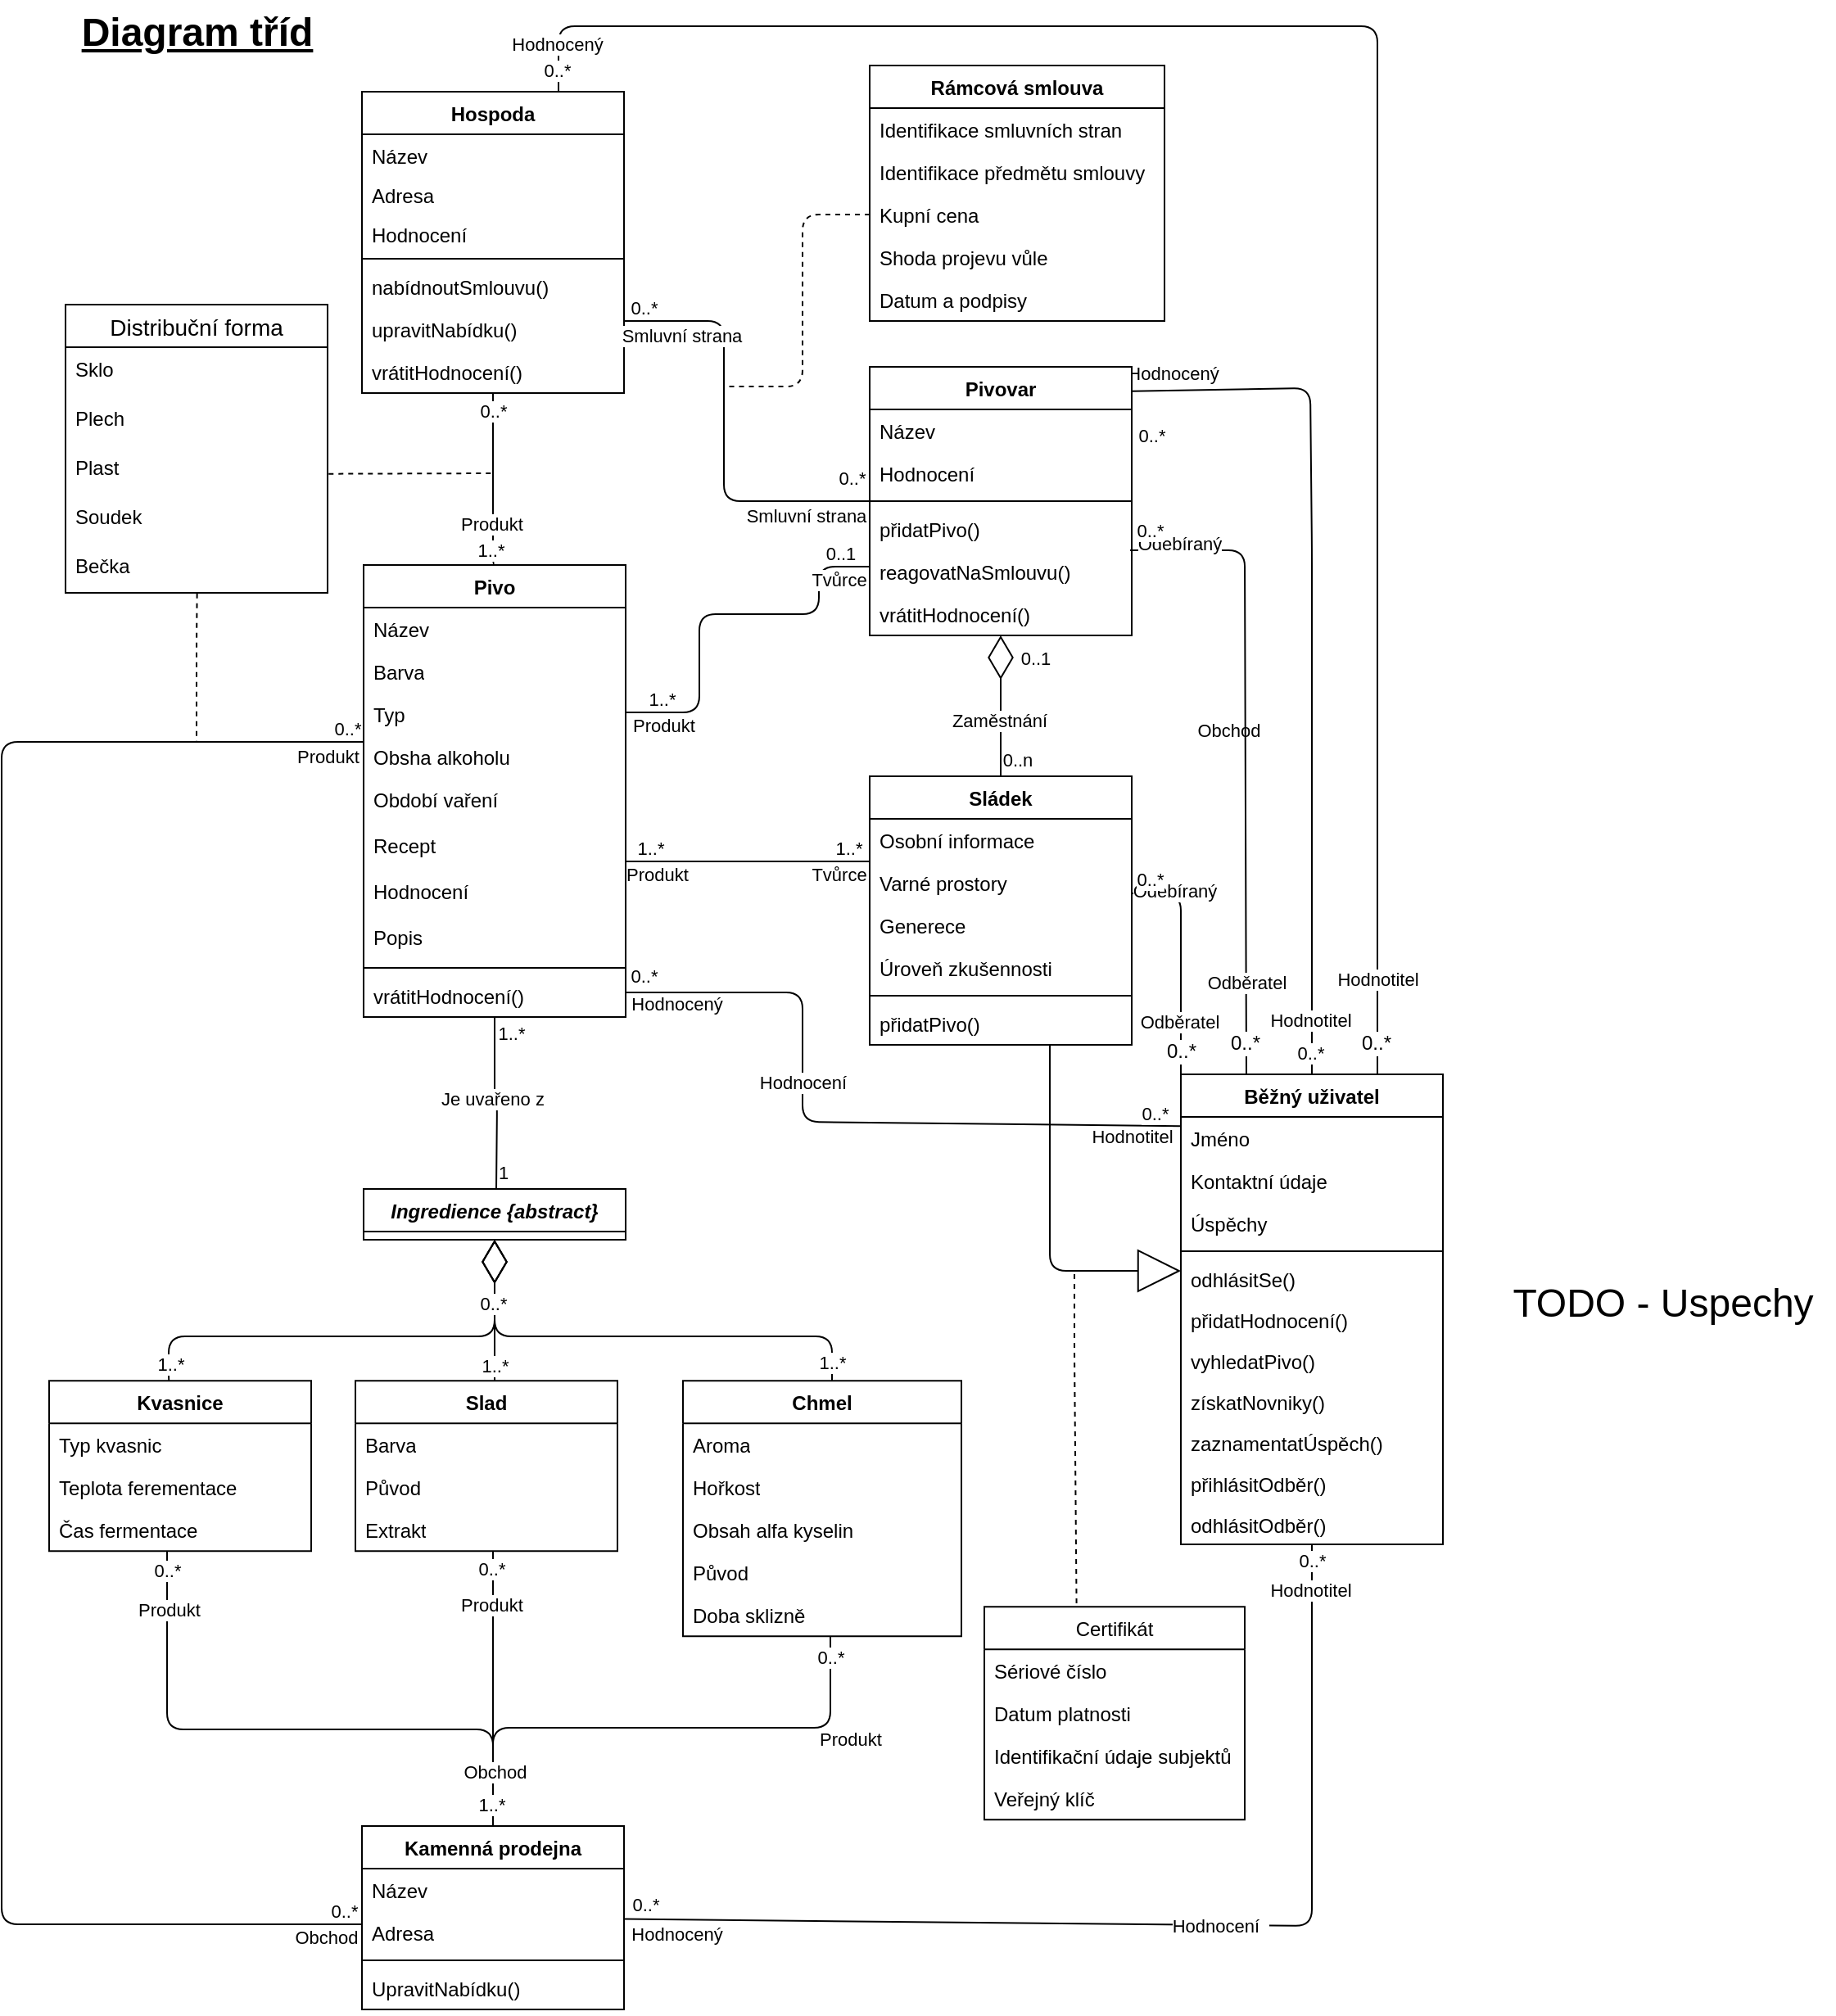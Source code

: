 <mxfile>
    <diagram id="C5RBs43oDa-KdzZeNtuy" name="Page-1">
        <mxGraphModel dx="2218" dy="2085" grid="1" gridSize="10" guides="1" tooltips="1" connect="1" arrows="1" fold="1" page="1" pageScale="1" pageWidth="827" pageHeight="1169" math="0" shadow="0">
            <root>
                <mxCell id="WIyWlLk6GJQsqaUBKTNV-0"/>
                <mxCell id="WIyWlLk6GJQsqaUBKTNV-1" parent="WIyWlLk6GJQsqaUBKTNV-0"/>
                <mxCell id="sR6NPdm-bq62-Y4CgQ1I-216" style="edgeStyle=orthogonalEdgeStyle;rounded=1;orthogonalLoop=1;jettySize=auto;html=1;endArrow=none;endFill=0;" parent="WIyWlLk6GJQsqaUBKTNV-1" source="sR6NPdm-bq62-Y4CgQ1I-8" edge="1">
                    <mxGeometry relative="1" as="geometry">
                        <Array as="points"/>
                        <mxPoint x="262.8" y="551.234" as="sourcePoint"/>
                        <mxPoint x="263" y="630" as="targetPoint"/>
                    </mxGeometry>
                </mxCell>
                <mxCell id="sR6NPdm-bq62-Y4CgQ1I-217" value="Je uvařeno z&amp;nbsp;" style="edgeLabel;html=1;align=center;verticalAlign=middle;resizable=0;points=[];" parent="sR6NPdm-bq62-Y4CgQ1I-216" vertex="1" connectable="0">
                    <mxGeometry x="-0.118" relative="1" as="geometry">
                        <mxPoint y="3" as="offset"/>
                    </mxGeometry>
                </mxCell>
                <mxCell id="sR6NPdm-bq62-Y4CgQ1I-294" value="1..*" style="edgeLabel;html=1;align=center;verticalAlign=middle;resizable=0;points=[];" parent="sR6NPdm-bq62-Y4CgQ1I-216" vertex="1" connectable="0">
                    <mxGeometry x="-0.876" y="1" relative="1" as="geometry">
                        <mxPoint x="9" y="3" as="offset"/>
                    </mxGeometry>
                </mxCell>
                <mxCell id="sR6NPdm-bq62-Y4CgQ1I-295" value="1" style="edgeLabel;html=1;align=center;verticalAlign=middle;resizable=0;points=[];" parent="sR6NPdm-bq62-Y4CgQ1I-216" vertex="1" connectable="0">
                    <mxGeometry x="0.786" relative="1" as="geometry">
                        <mxPoint x="4" y="1" as="offset"/>
                    </mxGeometry>
                </mxCell>
                <mxCell id="sR6NPdm-bq62-Y4CgQ1I-234" style="edgeStyle=orthogonalEdgeStyle;rounded=1;orthogonalLoop=1;jettySize=auto;html=1;endArrow=none;endFill=0;" parent="WIyWlLk6GJQsqaUBKTNV-1" source="sR6NPdm-bq62-Y4CgQ1I-8" target="sR6NPdm-bq62-Y4CgQ1I-149" edge="1">
                    <mxGeometry relative="1" as="geometry">
                        <Array as="points">
                            <mxPoint x="-39" y="357"/>
                            <mxPoint x="-39" y="1079"/>
                        </Array>
                    </mxGeometry>
                </mxCell>
                <mxCell id="sR6NPdm-bq62-Y4CgQ1I-240" value="0..*" style="edgeLabel;html=1;align=center;verticalAlign=middle;resizable=0;points=[];" parent="sR6NPdm-bq62-Y4CgQ1I-234" vertex="1" connectable="0">
                    <mxGeometry x="-0.979" y="1" relative="1" as="geometry">
                        <mxPoint x="2" y="-9" as="offset"/>
                    </mxGeometry>
                </mxCell>
                <mxCell id="sR6NPdm-bq62-Y4CgQ1I-241" value="0..*" style="edgeLabel;html=1;align=center;verticalAlign=middle;resizable=0;points=[];" parent="sR6NPdm-bq62-Y4CgQ1I-234" vertex="1" connectable="0">
                    <mxGeometry x="0.986" y="-3" relative="1" as="geometry">
                        <mxPoint x="-3" y="-11" as="offset"/>
                    </mxGeometry>
                </mxCell>
                <mxCell id="199" value="Produkt" style="edgeLabel;html=1;align=center;verticalAlign=middle;resizable=0;points=[];" parent="sR6NPdm-bq62-Y4CgQ1I-234" vertex="1" connectable="0">
                    <mxGeometry x="-0.945" relative="1" as="geometry">
                        <mxPoint x="10" y="9" as="offset"/>
                    </mxGeometry>
                </mxCell>
                <mxCell id="200" value="Obchod" style="edgeLabel;html=1;align=center;verticalAlign=middle;resizable=0;points=[];" parent="sR6NPdm-bq62-Y4CgQ1I-234" vertex="1" connectable="0">
                    <mxGeometry x="0.95" relative="1" as="geometry">
                        <mxPoint x="7" y="8" as="offset"/>
                    </mxGeometry>
                </mxCell>
                <mxCell id="sR6NPdm-bq62-Y4CgQ1I-301" style="edgeStyle=orthogonalEdgeStyle;rounded=1;orthogonalLoop=1;jettySize=auto;html=1;endArrow=none;endFill=0;" parent="WIyWlLk6GJQsqaUBKTNV-1" source="sR6NPdm-bq62-Y4CgQ1I-8" target="sR6NPdm-bq62-Y4CgQ1I-247" edge="1">
                    <mxGeometry relative="1" as="geometry">
                        <Array as="points">
                            <mxPoint x="370" y="430"/>
                            <mxPoint x="370" y="430"/>
                        </Array>
                    </mxGeometry>
                </mxCell>
                <mxCell id="sR6NPdm-bq62-Y4CgQ1I-303" value="1..*" style="edgeLabel;html=1;align=center;verticalAlign=middle;resizable=0;points=[];" parent="sR6NPdm-bq62-Y4CgQ1I-301" vertex="1" connectable="0">
                    <mxGeometry x="-0.908" y="2" relative="1" as="geometry">
                        <mxPoint x="8" y="-6" as="offset"/>
                    </mxGeometry>
                </mxCell>
                <mxCell id="sR6NPdm-bq62-Y4CgQ1I-304" value="1..*" style="edgeLabel;html=1;align=center;verticalAlign=middle;resizable=0;points=[];" parent="sR6NPdm-bq62-Y4CgQ1I-301" vertex="1" connectable="0">
                    <mxGeometry x="0.854" y="2" relative="1" as="geometry">
                        <mxPoint x="-2" y="-6" as="offset"/>
                    </mxGeometry>
                </mxCell>
                <mxCell id="180" value="Produkt" style="edgeLabel;html=1;align=center;verticalAlign=middle;resizable=0;points=[];" parent="sR6NPdm-bq62-Y4CgQ1I-301" vertex="1" connectable="0">
                    <mxGeometry x="-0.799" y="-2" relative="1" as="geometry">
                        <mxPoint x="4" y="6" as="offset"/>
                    </mxGeometry>
                </mxCell>
                <mxCell id="191" value="Tvůrce" style="edgeLabel;html=1;align=center;verticalAlign=middle;resizable=0;points=[];" parent="sR6NPdm-bq62-Y4CgQ1I-301" vertex="1" connectable="0">
                    <mxGeometry x="0.771" y="-2" relative="1" as="geometry">
                        <mxPoint x="-2" y="6" as="offset"/>
                    </mxGeometry>
                </mxCell>
                <mxCell id="169" style="edgeStyle=none;rounded=1;html=1;endArrow=none;endFill=0;exitX=1;exitY=0.5;exitDx=0;exitDy=0;entryX=0;entryY=0.11;entryDx=0;entryDy=0;entryPerimeter=0;" parent="WIyWlLk6GJQsqaUBKTNV-1" target="sR6NPdm-bq62-Y4CgQ1I-223" edge="1">
                    <mxGeometry relative="1" as="geometry">
                        <Array as="points">
                            <mxPoint x="450" y="510"/>
                            <mxPoint x="450" y="589"/>
                        </Array>
                        <mxPoint x="342" y="510" as="sourcePoint"/>
                    </mxGeometry>
                </mxCell>
                <mxCell id="170" value="0..*" style="edgeLabel;html=1;align=center;verticalAlign=middle;resizable=0;points=[];" parent="169" vertex="1" connectable="0">
                    <mxGeometry x="-0.93" y="1" relative="1" as="geometry">
                        <mxPoint x="-4" y="-9" as="offset"/>
                    </mxGeometry>
                </mxCell>
                <mxCell id="171" value="Hodnocený" style="edgeLabel;html=1;align=center;verticalAlign=middle;resizable=0;points=[];" parent="169" vertex="1" connectable="0">
                    <mxGeometry x="-0.943" relative="1" as="geometry">
                        <mxPoint x="19" y="7" as="offset"/>
                    </mxGeometry>
                </mxCell>
                <mxCell id="172" value="Hodnocení" style="edgeLabel;html=1;align=center;verticalAlign=middle;resizable=0;points=[];" parent="169" vertex="1" connectable="0">
                    <mxGeometry x="-0.219" relative="1" as="geometry">
                        <mxPoint as="offset"/>
                    </mxGeometry>
                </mxCell>
                <mxCell id="173" value="0..*" style="edgeLabel;html=1;align=center;verticalAlign=middle;resizable=0;points=[];" parent="169" vertex="1" connectable="0">
                    <mxGeometry x="0.949" relative="1" as="geometry">
                        <mxPoint x="-6" y="-8" as="offset"/>
                    </mxGeometry>
                </mxCell>
                <mxCell id="174" value="Hodnotitel" style="edgeLabel;html=1;align=center;verticalAlign=middle;resizable=0;points=[];" parent="169" vertex="1" connectable="0">
                    <mxGeometry x="0.814" y="1" relative="1" as="geometry">
                        <mxPoint x="9" y="8" as="offset"/>
                    </mxGeometry>
                </mxCell>
                <mxCell id="sR6NPdm-bq62-Y4CgQ1I-8" value="Pivo" style="swimlane;fontStyle=1;align=center;verticalAlign=top;childLayout=stackLayout;horizontal=1;startSize=26;horizontalStack=0;resizeParent=1;resizeParentMax=0;resizeLast=0;collapsible=1;marginBottom=0;whiteSpace=wrap;html=1;" parent="WIyWlLk6GJQsqaUBKTNV-1" vertex="1">
                    <mxGeometry x="182" y="249" width="160" height="276" as="geometry"/>
                </mxCell>
                <mxCell id="sR6NPdm-bq62-Y4CgQ1I-9" value="Název" style="text;strokeColor=none;fillColor=none;align=left;verticalAlign=top;spacingLeft=4;spacingRight=4;overflow=hidden;rotatable=0;points=[[0,0.5],[1,0.5]];portConstraint=eastwest;whiteSpace=wrap;html=1;" parent="sR6NPdm-bq62-Y4CgQ1I-8" vertex="1">
                    <mxGeometry y="26" width="160" height="26" as="geometry"/>
                </mxCell>
                <mxCell id="sR6NPdm-bq62-Y4CgQ1I-12" value="Barva" style="text;strokeColor=none;fillColor=none;align=left;verticalAlign=top;spacingLeft=4;spacingRight=4;overflow=hidden;rotatable=0;points=[[0,0.5],[1,0.5]];portConstraint=eastwest;whiteSpace=wrap;html=1;" parent="sR6NPdm-bq62-Y4CgQ1I-8" vertex="1">
                    <mxGeometry y="52" width="160" height="26" as="geometry"/>
                </mxCell>
                <mxCell id="sR6NPdm-bq62-Y4CgQ1I-13" value="Typ" style="text;strokeColor=none;fillColor=none;align=left;verticalAlign=top;spacingLeft=4;spacingRight=4;overflow=hidden;rotatable=0;points=[[0,0.5],[1,0.5]];portConstraint=eastwest;whiteSpace=wrap;html=1;" parent="sR6NPdm-bq62-Y4CgQ1I-8" vertex="1">
                    <mxGeometry y="78" width="160" height="26" as="geometry"/>
                </mxCell>
                <mxCell id="sR6NPdm-bq62-Y4CgQ1I-14" value="Obsha alkoholu" style="text;strokeColor=none;fillColor=none;align=left;verticalAlign=top;spacingLeft=4;spacingRight=4;overflow=hidden;rotatable=0;points=[[0,0.5],[1,0.5]];portConstraint=eastwest;whiteSpace=wrap;html=1;" parent="sR6NPdm-bq62-Y4CgQ1I-8" vertex="1">
                    <mxGeometry y="104" width="160" height="26" as="geometry"/>
                </mxCell>
                <mxCell id="sR6NPdm-bq62-Y4CgQ1I-144" value="Období vaření" style="text;strokeColor=none;fillColor=none;align=left;verticalAlign=top;spacingLeft=4;spacingRight=4;overflow=hidden;rotatable=0;points=[[0,0.5],[1,0.5]];portConstraint=eastwest;whiteSpace=wrap;html=1;" parent="sR6NPdm-bq62-Y4CgQ1I-8" vertex="1">
                    <mxGeometry y="130" width="160" height="28" as="geometry"/>
                </mxCell>
                <mxCell id="sR6NPdm-bq62-Y4CgQ1I-325" value="Recept" style="text;strokeColor=none;fillColor=none;align=left;verticalAlign=top;spacingLeft=4;spacingRight=4;overflow=hidden;rotatable=0;points=[[0,0.5],[1,0.5]];portConstraint=eastwest;whiteSpace=wrap;html=1;" parent="sR6NPdm-bq62-Y4CgQ1I-8" vertex="1">
                    <mxGeometry y="158" width="160" height="28" as="geometry"/>
                </mxCell>
                <mxCell id="sR6NPdm-bq62-Y4CgQ1I-259" value="Hodnocení" style="text;strokeColor=none;fillColor=none;align=left;verticalAlign=top;spacingLeft=4;spacingRight=4;overflow=hidden;rotatable=0;points=[[0,0.5],[1,0.5]];portConstraint=eastwest;whiteSpace=wrap;html=1;" parent="sR6NPdm-bq62-Y4CgQ1I-8" vertex="1">
                    <mxGeometry y="186" width="160" height="28" as="geometry"/>
                </mxCell>
                <mxCell id="244" value="Popis" style="text;strokeColor=none;fillColor=none;align=left;verticalAlign=top;spacingLeft=4;spacingRight=4;overflow=hidden;rotatable=0;points=[[0,0.5],[1,0.5]];portConstraint=eastwest;whiteSpace=wrap;html=1;" vertex="1" parent="sR6NPdm-bq62-Y4CgQ1I-8">
                    <mxGeometry y="214" width="160" height="28" as="geometry"/>
                </mxCell>
                <mxCell id="sR6NPdm-bq62-Y4CgQ1I-10" value="" style="line;strokeWidth=1;fillColor=none;align=left;verticalAlign=middle;spacingTop=-1;spacingLeft=3;spacingRight=3;rotatable=0;labelPosition=right;points=[];portConstraint=eastwest;strokeColor=inherit;" parent="sR6NPdm-bq62-Y4CgQ1I-8" vertex="1">
                    <mxGeometry y="242" width="160" height="8" as="geometry"/>
                </mxCell>
                <mxCell id="sR6NPdm-bq62-Y4CgQ1I-11" value="vrátitHodnocení()" style="text;strokeColor=none;fillColor=none;align=left;verticalAlign=top;spacingLeft=4;spacingRight=4;overflow=hidden;rotatable=0;points=[[0,0.5],[1,0.5]];portConstraint=eastwest;whiteSpace=wrap;html=1;" parent="sR6NPdm-bq62-Y4CgQ1I-8" vertex="1">
                    <mxGeometry y="250" width="160" height="26" as="geometry"/>
                </mxCell>
                <mxCell id="sR6NPdm-bq62-Y4CgQ1I-149" value="Kamenná prodejna" style="swimlane;fontStyle=1;align=center;verticalAlign=top;childLayout=stackLayout;horizontal=1;startSize=26;horizontalStack=0;resizeParent=1;resizeParentMax=0;resizeLast=0;collapsible=1;marginBottom=0;whiteSpace=wrap;html=1;" parent="WIyWlLk6GJQsqaUBKTNV-1" vertex="1">
                    <mxGeometry x="181" y="1019" width="160" height="112" as="geometry"/>
                </mxCell>
                <mxCell id="sR6NPdm-bq62-Y4CgQ1I-150" value="Název" style="text;strokeColor=none;fillColor=none;align=left;verticalAlign=top;spacingLeft=4;spacingRight=4;overflow=hidden;rotatable=0;points=[[0,0.5],[1,0.5]];portConstraint=eastwest;whiteSpace=wrap;html=1;" parent="sR6NPdm-bq62-Y4CgQ1I-149" vertex="1">
                    <mxGeometry y="26" width="160" height="26" as="geometry"/>
                </mxCell>
                <mxCell id="sR6NPdm-bq62-Y4CgQ1I-242" value="Adresa" style="text;strokeColor=none;fillColor=none;align=left;verticalAlign=top;spacingLeft=4;spacingRight=4;overflow=hidden;rotatable=0;points=[[0,0.5],[1,0.5]];portConstraint=eastwest;whiteSpace=wrap;html=1;" parent="sR6NPdm-bq62-Y4CgQ1I-149" vertex="1">
                    <mxGeometry y="52" width="160" height="26" as="geometry"/>
                </mxCell>
                <mxCell id="sR6NPdm-bq62-Y4CgQ1I-151" value="" style="line;strokeWidth=1;fillColor=none;align=left;verticalAlign=middle;spacingTop=-1;spacingLeft=3;spacingRight=3;rotatable=0;labelPosition=right;points=[];portConstraint=eastwest;strokeColor=inherit;" parent="sR6NPdm-bq62-Y4CgQ1I-149" vertex="1">
                    <mxGeometry y="78" width="160" height="8" as="geometry"/>
                </mxCell>
                <mxCell id="258" value="UpravitNabídku()" style="text;strokeColor=none;fillColor=none;align=left;verticalAlign=top;spacingLeft=4;spacingRight=4;overflow=hidden;rotatable=0;points=[[0,0.5],[1,0.5]];portConstraint=eastwest;whiteSpace=wrap;html=1;" vertex="1" parent="sR6NPdm-bq62-Y4CgQ1I-149">
                    <mxGeometry y="86" width="160" height="26" as="geometry"/>
                </mxCell>
                <mxCell id="sR6NPdm-bq62-Y4CgQ1I-190" style="edgeStyle=orthogonalEdgeStyle;rounded=1;orthogonalLoop=1;jettySize=auto;html=1;endArrow=none;endFill=0;" parent="WIyWlLk6GJQsqaUBKTNV-1" source="sR6NPdm-bq62-Y4CgQ1I-153" target="sR6NPdm-bq62-Y4CgQ1I-149" edge="1">
                    <mxGeometry relative="1" as="geometry">
                        <Array as="points">
                            <mxPoint x="261" y="909"/>
                            <mxPoint x="261" y="909"/>
                        </Array>
                    </mxGeometry>
                </mxCell>
                <mxCell id="sR6NPdm-bq62-Y4CgQ1I-332" value="0..*" style="edgeLabel;html=1;align=center;verticalAlign=middle;resizable=0;points=[];" parent="sR6NPdm-bq62-Y4CgQ1I-190" vertex="1" connectable="0">
                    <mxGeometry x="-0.885" y="-1" relative="1" as="geometry">
                        <mxPoint y="1" as="offset"/>
                    </mxGeometry>
                </mxCell>
                <mxCell id="204" value="Produkt" style="edgeLabel;html=1;align=center;verticalAlign=middle;resizable=0;points=[];" parent="sR6NPdm-bq62-Y4CgQ1I-190" vertex="1" connectable="0">
                    <mxGeometry x="-0.582" y="-1" relative="1" as="geometry">
                        <mxPoint y="-2" as="offset"/>
                    </mxGeometry>
                </mxCell>
                <mxCell id="sR6NPdm-bq62-Y4CgQ1I-153" value="Slad" style="swimlane;fontStyle=1;align=center;verticalAlign=top;childLayout=stackLayout;horizontal=1;startSize=26;horizontalStack=0;resizeParent=1;resizeParentMax=0;resizeLast=0;collapsible=1;marginBottom=0;whiteSpace=wrap;html=1;" parent="WIyWlLk6GJQsqaUBKTNV-1" vertex="1">
                    <mxGeometry x="177" y="747.17" width="160" height="104" as="geometry"/>
                </mxCell>
                <mxCell id="sR6NPdm-bq62-Y4CgQ1I-154" value="Barva" style="text;strokeColor=none;fillColor=none;align=left;verticalAlign=top;spacingLeft=4;spacingRight=4;overflow=hidden;rotatable=0;points=[[0,0.5],[1,0.5]];portConstraint=eastwest;whiteSpace=wrap;html=1;" parent="sR6NPdm-bq62-Y4CgQ1I-153" vertex="1">
                    <mxGeometry y="26" width="160" height="26" as="geometry"/>
                </mxCell>
                <mxCell id="sR6NPdm-bq62-Y4CgQ1I-177" value="Původ" style="text;strokeColor=none;fillColor=none;align=left;verticalAlign=top;spacingLeft=4;spacingRight=4;overflow=hidden;rotatable=0;points=[[0,0.5],[1,0.5]];portConstraint=eastwest;whiteSpace=wrap;html=1;" parent="sR6NPdm-bq62-Y4CgQ1I-153" vertex="1">
                    <mxGeometry y="52" width="160" height="26" as="geometry"/>
                </mxCell>
                <mxCell id="sR6NPdm-bq62-Y4CgQ1I-178" value="Extrakt" style="text;strokeColor=none;fillColor=none;align=left;verticalAlign=top;spacingLeft=4;spacingRight=4;overflow=hidden;rotatable=0;points=[[0,0.5],[1,0.5]];portConstraint=eastwest;whiteSpace=wrap;html=1;" parent="sR6NPdm-bq62-Y4CgQ1I-153" vertex="1">
                    <mxGeometry y="78" width="160" height="26" as="geometry"/>
                </mxCell>
                <mxCell id="sR6NPdm-bq62-Y4CgQ1I-172" style="edgeStyle=orthogonalEdgeStyle;rounded=1;orthogonalLoop=1;jettySize=auto;html=1;startSize=6;endArrow=diamondThin;endFill=0;endSize=24;exitX=0.466;exitY=0;exitDx=0;exitDy=0;exitPerimeter=0;" parent="WIyWlLk6GJQsqaUBKTNV-1" source="sR6NPdm-bq62-Y4CgQ1I-157" edge="1">
                    <mxGeometry relative="1" as="geometry">
                        <Array as="points">
                            <mxPoint x="65" y="750"/>
                            <mxPoint x="63" y="750"/>
                            <mxPoint x="63" y="720"/>
                            <mxPoint x="262" y="720"/>
                        </Array>
                        <mxPoint x="63" y="748.17" as="sourcePoint"/>
                        <mxPoint x="262" y="661" as="targetPoint"/>
                    </mxGeometry>
                </mxCell>
                <mxCell id="sR6NPdm-bq62-Y4CgQ1I-288" value="1..*" style="edgeLabel;html=1;align=center;verticalAlign=middle;resizable=0;points=[];" parent="sR6NPdm-bq62-Y4CgQ1I-172" vertex="1" connectable="0">
                    <mxGeometry x="-0.912" relative="1" as="geometry">
                        <mxPoint x="1" y="-5" as="offset"/>
                    </mxGeometry>
                </mxCell>
                <mxCell id="sR6NPdm-bq62-Y4CgQ1I-189" style="edgeStyle=orthogonalEdgeStyle;rounded=1;orthogonalLoop=1;jettySize=auto;html=1;endArrow=none;endFill=0;" parent="WIyWlLk6GJQsqaUBKTNV-1" edge="1" source="sR6NPdm-bq62-Y4CgQ1I-157">
                    <mxGeometry relative="1" as="geometry">
                        <Array as="points">
                            <mxPoint x="62" y="960"/>
                            <mxPoint x="261" y="960"/>
                        </Array>
                        <mxPoint x="62" y="885.17" as="sourcePoint"/>
                        <mxPoint x="261.018" y="1019" as="targetPoint"/>
                    </mxGeometry>
                </mxCell>
                <mxCell id="sR6NPdm-bq62-Y4CgQ1I-331" value="0..*" style="edgeLabel;html=1;align=center;verticalAlign=middle;resizable=0;points=[];" parent="sR6NPdm-bq62-Y4CgQ1I-189" vertex="1" connectable="0">
                    <mxGeometry x="-0.929" y="-3" relative="1" as="geometry">
                        <mxPoint x="3" y="-1" as="offset"/>
                    </mxGeometry>
                </mxCell>
                <mxCell id="203" value="Produkt" style="edgeLabel;html=1;align=center;verticalAlign=middle;resizable=0;points=[];" parent="sR6NPdm-bq62-Y4CgQ1I-189" vertex="1" connectable="0">
                    <mxGeometry x="-0.774" y="1" relative="1" as="geometry">
                        <mxPoint y="-6" as="offset"/>
                    </mxGeometry>
                </mxCell>
                <mxCell id="sR6NPdm-bq62-Y4CgQ1I-157" value="Kvasnice" style="swimlane;fontStyle=1;align=center;verticalAlign=top;childLayout=stackLayout;horizontal=1;startSize=26;horizontalStack=0;resizeParent=1;resizeParentMax=0;resizeLast=0;collapsible=1;marginBottom=0;whiteSpace=wrap;html=1;" parent="WIyWlLk6GJQsqaUBKTNV-1" vertex="1">
                    <mxGeometry x="-10" y="747.17" width="160" height="104" as="geometry">
                        <mxRectangle x="145" y="737.17" width="90" height="30" as="alternateBounds"/>
                    </mxGeometry>
                </mxCell>
                <mxCell id="sR6NPdm-bq62-Y4CgQ1I-158" value="Typ kvasnic" style="text;strokeColor=none;fillColor=none;align=left;verticalAlign=top;spacingLeft=4;spacingRight=4;overflow=hidden;rotatable=0;points=[[0,0.5],[1,0.5]];portConstraint=eastwest;whiteSpace=wrap;html=1;" parent="sR6NPdm-bq62-Y4CgQ1I-157" vertex="1">
                    <mxGeometry y="26" width="160" height="26" as="geometry"/>
                </mxCell>
                <mxCell id="sR6NPdm-bq62-Y4CgQ1I-175" value="Teplota ferementace" style="text;strokeColor=none;fillColor=none;align=left;verticalAlign=top;spacingLeft=4;spacingRight=4;overflow=hidden;rotatable=0;points=[[0,0.5],[1,0.5]];portConstraint=eastwest;whiteSpace=wrap;html=1;" parent="sR6NPdm-bq62-Y4CgQ1I-157" vertex="1">
                    <mxGeometry y="52" width="160" height="26" as="geometry"/>
                </mxCell>
                <mxCell id="sR6NPdm-bq62-Y4CgQ1I-176" value="Čas fermentace" style="text;strokeColor=none;fillColor=none;align=left;verticalAlign=top;spacingLeft=4;spacingRight=4;overflow=hidden;rotatable=0;points=[[0,0.5],[1,0.5]];portConstraint=eastwest;whiteSpace=wrap;html=1;" parent="sR6NPdm-bq62-Y4CgQ1I-157" vertex="1">
                    <mxGeometry y="78" width="160" height="26" as="geometry"/>
                </mxCell>
                <mxCell id="sR6NPdm-bq62-Y4CgQ1I-186" style="edgeStyle=orthogonalEdgeStyle;rounded=1;orthogonalLoop=1;jettySize=auto;html=1;endArrow=diamondThin;endFill=0;endSize=24;" parent="WIyWlLk6GJQsqaUBKTNV-1" edge="1">
                    <mxGeometry relative="1" as="geometry">
                        <Array as="points">
                            <mxPoint x="468" y="720"/>
                            <mxPoint x="262" y="720"/>
                        </Array>
                        <mxPoint x="468" y="747.17" as="sourcePoint"/>
                        <mxPoint x="262" y="661" as="targetPoint"/>
                    </mxGeometry>
                </mxCell>
                <mxCell id="sR6NPdm-bq62-Y4CgQ1I-285" value="1..*" style="edgeLabel;html=1;align=center;verticalAlign=middle;resizable=0;points=[];" parent="sR6NPdm-bq62-Y4CgQ1I-186" vertex="1" connectable="0">
                    <mxGeometry x="-0.914" relative="1" as="geometry">
                        <mxPoint y="1" as="offset"/>
                    </mxGeometry>
                </mxCell>
                <mxCell id="sR6NPdm-bq62-Y4CgQ1I-191" style="edgeStyle=orthogonalEdgeStyle;rounded=1;orthogonalLoop=1;jettySize=auto;html=1;endArrow=none;endFill=0;shadow=0;" parent="WIyWlLk6GJQsqaUBKTNV-1" edge="1" source="sR6NPdm-bq62-Y4CgQ1I-165">
                    <mxGeometry relative="1" as="geometry">
                        <Array as="points">
                            <mxPoint x="467" y="959"/>
                            <mxPoint x="261" y="959"/>
                        </Array>
                        <mxPoint x="467.018" y="937.17" as="sourcePoint"/>
                        <mxPoint x="261.018" y="1019" as="targetPoint"/>
                    </mxGeometry>
                </mxCell>
                <mxCell id="sR6NPdm-bq62-Y4CgQ1I-335" value="0..*" style="edgeLabel;html=1;align=center;verticalAlign=middle;resizable=0;points=[];" parent="sR6NPdm-bq62-Y4CgQ1I-191" vertex="1" connectable="0">
                    <mxGeometry x="-0.92" relative="1" as="geometry">
                        <mxPoint as="offset"/>
                    </mxGeometry>
                </mxCell>
                <mxCell id="205" value="Produkt" style="edgeLabel;html=1;align=center;verticalAlign=middle;resizable=0;points=[];" parent="sR6NPdm-bq62-Y4CgQ1I-191" vertex="1" connectable="0">
                    <mxGeometry x="-0.647" y="-1" relative="1" as="geometry">
                        <mxPoint x="13" y="8" as="offset"/>
                    </mxGeometry>
                </mxCell>
                <mxCell id="212" value="1..*" style="edgeLabel;html=1;align=center;verticalAlign=middle;resizable=0;points=[];" parent="sR6NPdm-bq62-Y4CgQ1I-191" vertex="1" connectable="0">
                    <mxGeometry x="0.902" y="-1" relative="1" as="geometry">
                        <mxPoint y="3" as="offset"/>
                    </mxGeometry>
                </mxCell>
                <mxCell id="213" value="Obchod" style="edgeLabel;html=1;align=center;verticalAlign=middle;resizable=0;points=[];" parent="sR6NPdm-bq62-Y4CgQ1I-191" vertex="1" connectable="0">
                    <mxGeometry x="0.756" y="1" relative="1" as="geometry">
                        <mxPoint y="6" as="offset"/>
                    </mxGeometry>
                </mxCell>
                <mxCell id="sR6NPdm-bq62-Y4CgQ1I-165" value="Chmel" style="swimlane;fontStyle=1;align=center;verticalAlign=top;childLayout=stackLayout;horizontal=1;startSize=26;horizontalStack=0;resizeParent=1;resizeParentMax=0;resizeLast=0;collapsible=1;marginBottom=0;whiteSpace=wrap;html=1;" parent="WIyWlLk6GJQsqaUBKTNV-1" vertex="1">
                    <mxGeometry x="377" y="747.17" width="170" height="156" as="geometry"/>
                </mxCell>
                <mxCell id="sR6NPdm-bq62-Y4CgQ1I-166" value="Aroma" style="text;strokeColor=none;fillColor=none;align=left;verticalAlign=top;spacingLeft=4;spacingRight=4;overflow=hidden;rotatable=0;points=[[0,0.5],[1,0.5]];portConstraint=eastwest;whiteSpace=wrap;html=1;" parent="sR6NPdm-bq62-Y4CgQ1I-165" vertex="1">
                    <mxGeometry y="26" width="170" height="26" as="geometry"/>
                </mxCell>
                <mxCell id="sR6NPdm-bq62-Y4CgQ1I-179" value="Hořkost" style="text;strokeColor=none;fillColor=none;align=left;verticalAlign=top;spacingLeft=4;spacingRight=4;overflow=hidden;rotatable=0;points=[[0,0.5],[1,0.5]];portConstraint=eastwest;whiteSpace=wrap;html=1;" parent="sR6NPdm-bq62-Y4CgQ1I-165" vertex="1">
                    <mxGeometry y="52" width="170" height="26" as="geometry"/>
                </mxCell>
                <mxCell id="sR6NPdm-bq62-Y4CgQ1I-180" value="Obsah alfa kyselin" style="text;strokeColor=none;fillColor=none;align=left;verticalAlign=top;spacingLeft=4;spacingRight=4;overflow=hidden;rotatable=0;points=[[0,0.5],[1,0.5]];portConstraint=eastwest;whiteSpace=wrap;html=1;" parent="sR6NPdm-bq62-Y4CgQ1I-165" vertex="1">
                    <mxGeometry y="78" width="170" height="26" as="geometry"/>
                </mxCell>
                <mxCell id="sR6NPdm-bq62-Y4CgQ1I-181" value="Původ" style="text;strokeColor=none;fillColor=none;align=left;verticalAlign=top;spacingLeft=4;spacingRight=4;overflow=hidden;rotatable=0;points=[[0,0.5],[1,0.5]];portConstraint=eastwest;whiteSpace=wrap;html=1;" parent="sR6NPdm-bq62-Y4CgQ1I-165" vertex="1">
                    <mxGeometry y="104" width="170" height="26" as="geometry"/>
                </mxCell>
                <mxCell id="sR6NPdm-bq62-Y4CgQ1I-182" value="Doba sklizně" style="text;strokeColor=none;fillColor=none;align=left;verticalAlign=top;spacingLeft=4;spacingRight=4;overflow=hidden;rotatable=0;points=[[0,0.5],[1,0.5]];portConstraint=eastwest;whiteSpace=wrap;html=1;" parent="sR6NPdm-bq62-Y4CgQ1I-165" vertex="1">
                    <mxGeometry y="130" width="170" height="26" as="geometry"/>
                </mxCell>
                <mxCell id="sR6NPdm-bq62-Y4CgQ1I-145" value="&lt;i&gt;Ingredience {abstract}&lt;/i&gt;" style="swimlane;fontStyle=1;align=center;verticalAlign=top;childLayout=stackLayout;horizontal=1;startSize=26;horizontalStack=0;resizeParent=1;resizeParentMax=0;resizeLast=0;collapsible=1;marginBottom=0;whiteSpace=wrap;html=1;" parent="WIyWlLk6GJQsqaUBKTNV-1" vertex="1">
                    <mxGeometry x="182" y="630" width="160" height="31" as="geometry"/>
                </mxCell>
                <mxCell id="sR6NPdm-bq62-Y4CgQ1I-173" style="edgeStyle=orthogonalEdgeStyle;rounded=1;orthogonalLoop=1;jettySize=auto;html=1;startSize=6;endArrow=diamondThin;endFill=0;endSize=24;" parent="WIyWlLk6GJQsqaUBKTNV-1" source="sR6NPdm-bq62-Y4CgQ1I-153" target="sR6NPdm-bq62-Y4CgQ1I-145" edge="1">
                    <mxGeometry relative="1" as="geometry">
                        <mxPoint x="501" y="689" as="sourcePoint"/>
                        <mxPoint x="441" y="519" as="targetPoint"/>
                        <Array as="points">
                            <mxPoint x="262" y="710"/>
                            <mxPoint x="262" y="710"/>
                        </Array>
                    </mxGeometry>
                </mxCell>
                <mxCell id="sR6NPdm-bq62-Y4CgQ1I-287" value="1..*" style="edgeLabel;html=1;align=center;verticalAlign=middle;resizable=0;points=[];" parent="sR6NPdm-bq62-Y4CgQ1I-173" vertex="1" connectable="0">
                    <mxGeometry x="-0.706" y="-1" relative="1" as="geometry">
                        <mxPoint x="-1" y="3" as="offset"/>
                    </mxGeometry>
                </mxCell>
                <mxCell id="218" value="0..*" style="edgeLabel;html=1;align=center;verticalAlign=middle;resizable=0;points=[];" parent="sR6NPdm-bq62-Y4CgQ1I-173" vertex="1" connectable="0">
                    <mxGeometry x="0.22" y="-1" relative="1" as="geometry">
                        <mxPoint x="-2" y="5" as="offset"/>
                    </mxGeometry>
                </mxCell>
                <mxCell id="176" style="edgeStyle=none;rounded=1;html=1;endArrow=none;endFill=0;dashed=1;exitX=0.502;exitY=1.045;exitDx=0;exitDy=0;exitPerimeter=0;" parent="WIyWlLk6GJQsqaUBKTNV-1" edge="1">
                    <mxGeometry relative="1" as="geometry">
                        <mxPoint x="80" y="357" as="targetPoint"/>
                        <mxPoint x="80.32" y="266.35" as="sourcePoint"/>
                        <Array as="points">
                            <mxPoint x="80" y="297"/>
                        </Array>
                    </mxGeometry>
                </mxCell>
                <mxCell id="177" style="edgeStyle=none;rounded=1;html=1;dashed=1;endArrow=none;endFill=0;exitX=1.004;exitY=0.578;exitDx=0;exitDy=0;exitPerimeter=0;" parent="WIyWlLk6GJQsqaUBKTNV-1" edge="1" source="229">
                    <mxGeometry relative="1" as="geometry">
                        <mxPoint x="260" y="193" as="targetPoint"/>
                        <mxPoint x="162.6" y="192.81" as="sourcePoint"/>
                    </mxGeometry>
                </mxCell>
                <mxCell id="sR6NPdm-bq62-Y4CgQ1I-218" value="Hospoda" style="swimlane;fontStyle=1;align=center;verticalAlign=top;childLayout=stackLayout;horizontal=1;startSize=26;horizontalStack=0;resizeParent=1;resizeParentMax=0;resizeLast=0;collapsible=1;marginBottom=0;whiteSpace=wrap;html=1;" parent="WIyWlLk6GJQsqaUBKTNV-1" vertex="1">
                    <mxGeometry x="181" y="-40" width="160" height="184" as="geometry"/>
                </mxCell>
                <mxCell id="sR6NPdm-bq62-Y4CgQ1I-219" value="Název&lt;span style=&quot;white-space: pre;&quot;&gt;&#9;&lt;/span&gt;" style="text;strokeColor=none;fillColor=none;align=left;verticalAlign=top;spacingLeft=4;spacingRight=4;overflow=hidden;rotatable=0;points=[[0,0.5],[1,0.5]];portConstraint=eastwest;whiteSpace=wrap;html=1;" parent="sR6NPdm-bq62-Y4CgQ1I-218" vertex="1">
                    <mxGeometry y="26" width="160" height="24" as="geometry"/>
                </mxCell>
                <mxCell id="221" value="Adresa" style="text;strokeColor=none;fillColor=none;align=left;verticalAlign=top;spacingLeft=4;spacingRight=4;overflow=hidden;rotatable=0;points=[[0,0.5],[1,0.5]];portConstraint=eastwest;whiteSpace=wrap;html=1;" vertex="1" parent="sR6NPdm-bq62-Y4CgQ1I-218">
                    <mxGeometry y="50" width="160" height="24" as="geometry"/>
                </mxCell>
                <mxCell id="222" value="Hodnocení" style="text;strokeColor=none;fillColor=none;align=left;verticalAlign=top;spacingLeft=4;spacingRight=4;overflow=hidden;rotatable=0;points=[[0,0.5],[1,0.5]];portConstraint=eastwest;whiteSpace=wrap;html=1;" vertex="1" parent="sR6NPdm-bq62-Y4CgQ1I-218">
                    <mxGeometry y="74" width="160" height="24" as="geometry"/>
                </mxCell>
                <mxCell id="sR6NPdm-bq62-Y4CgQ1I-220" value="" style="line;strokeWidth=1;fillColor=none;align=left;verticalAlign=middle;spacingTop=-1;spacingLeft=3;spacingRight=3;rotatable=0;labelPosition=right;points=[];portConstraint=eastwest;strokeColor=inherit;" parent="sR6NPdm-bq62-Y4CgQ1I-218" vertex="1">
                    <mxGeometry y="98" width="160" height="8" as="geometry"/>
                </mxCell>
                <mxCell id="sR6NPdm-bq62-Y4CgQ1I-221" value="nabídnoutSmlouvu()" style="text;strokeColor=none;fillColor=none;align=left;verticalAlign=top;spacingLeft=4;spacingRight=4;overflow=hidden;rotatable=0;points=[[0,0.5],[1,0.5]];portConstraint=eastwest;whiteSpace=wrap;html=1;" parent="sR6NPdm-bq62-Y4CgQ1I-218" vertex="1">
                    <mxGeometry y="106" width="160" height="26" as="geometry"/>
                </mxCell>
                <mxCell id="257" value="upravitNabídku()" style="text;strokeColor=none;fillColor=none;align=left;verticalAlign=top;spacingLeft=4;spacingRight=4;overflow=hidden;rotatable=0;points=[[0,0.5],[1,0.5]];portConstraint=eastwest;whiteSpace=wrap;html=1;" vertex="1" parent="sR6NPdm-bq62-Y4CgQ1I-218">
                    <mxGeometry y="132" width="160" height="26" as="geometry"/>
                </mxCell>
                <mxCell id="260" value="vrátitHodnocení()" style="text;strokeColor=none;fillColor=none;align=left;verticalAlign=top;spacingLeft=4;spacingRight=4;overflow=hidden;rotatable=0;points=[[0,0.5],[1,0.5]];portConstraint=eastwest;whiteSpace=wrap;html=1;" vertex="1" parent="sR6NPdm-bq62-Y4CgQ1I-218">
                    <mxGeometry y="158" width="160" height="26" as="geometry"/>
                </mxCell>
                <mxCell id="136" style="edgeStyle=none;rounded=1;html=1;endArrow=none;endFill=0;exitX=0;exitY=0;exitDx=0;exitDy=0;entryX=0.999;entryY=0.751;entryDx=0;entryDy=0;entryPerimeter=0;" parent="WIyWlLk6GJQsqaUBKTNV-1" source="sR6NPdm-bq62-Y4CgQ1I-223" target="133" edge="1">
                    <mxGeometry relative="1" as="geometry">
                        <Array as="points">
                            <mxPoint x="681" y="450"/>
                        </Array>
                    </mxGeometry>
                </mxCell>
                <mxCell id="164" value="Odběratel" style="edgeLabel;html=1;align=center;verticalAlign=middle;resizable=0;points=[];" parent="136" vertex="1" connectable="0">
                    <mxGeometry x="-0.455" y="1" relative="1" as="geometry">
                        <mxPoint y="6" as="offset"/>
                    </mxGeometry>
                </mxCell>
                <mxCell id="166" value="Odebíraný" style="edgeLabel;html=1;align=center;verticalAlign=middle;resizable=0;points=[];" parent="136" vertex="1" connectable="0">
                    <mxGeometry x="0.519" relative="1" as="geometry">
                        <mxPoint x="-4" y="-6" as="offset"/>
                    </mxGeometry>
                </mxCell>
                <mxCell id="262" value="0..*" style="edgeLabel;html=1;align=center;verticalAlign=middle;resizable=0;points=[];fontSize=12;" vertex="1" connectable="0" parent="136">
                    <mxGeometry x="-0.837" relative="1" as="geometry">
                        <mxPoint y="-3" as="offset"/>
                    </mxGeometry>
                </mxCell>
                <mxCell id="137" style="edgeStyle=none;rounded=1;html=1;endArrow=none;endFill=0;entryX=1.001;entryY=0.091;entryDx=0;entryDy=0;entryPerimeter=0;exitX=0.5;exitY=0;exitDx=0;exitDy=0;" parent="WIyWlLk6GJQsqaUBKTNV-1" source="sR6NPdm-bq62-Y4CgQ1I-223" target="sR6NPdm-bq62-Y4CgQ1I-264" edge="1">
                    <mxGeometry relative="1" as="geometry">
                        <mxPoint x="761" y="607.0" as="sourcePoint"/>
                        <mxPoint x="651" y="272.579" as="targetPoint"/>
                        <Array as="points">
                            <mxPoint x="761" y="420"/>
                            <mxPoint x="761" y="240"/>
                            <mxPoint x="760" y="141"/>
                        </Array>
                    </mxGeometry>
                </mxCell>
                <mxCell id="140" value="0..*" style="edgeLabel;html=1;align=center;verticalAlign=middle;resizable=0;points=[];" parent="137" vertex="1" connectable="0">
                    <mxGeometry x="-0.939" y="6" relative="1" as="geometry">
                        <mxPoint x="5" y="3" as="offset"/>
                    </mxGeometry>
                </mxCell>
                <mxCell id="149" value="Hodnocený" style="edgeLabel;html=1;align=center;verticalAlign=middle;resizable=0;points=[];" parent="137" vertex="1" connectable="0">
                    <mxGeometry x="0.665" y="2" relative="1" as="geometry">
                        <mxPoint x="-64" y="-12" as="offset"/>
                    </mxGeometry>
                </mxCell>
                <mxCell id="162" value="Hodnotitel" style="edgeLabel;html=1;align=center;verticalAlign=middle;resizable=0;points=[];" parent="137" vertex="1" connectable="0">
                    <mxGeometry x="-0.773" y="1" relative="1" as="geometry">
                        <mxPoint y="27" as="offset"/>
                    </mxGeometry>
                </mxCell>
                <mxCell id="139" style="edgeStyle=none;rounded=1;html=1;endArrow=none;endFill=0;entryX=0.75;entryY=0;entryDx=0;entryDy=0;exitX=0.75;exitY=0;exitDx=0;exitDy=0;" parent="WIyWlLk6GJQsqaUBKTNV-1" source="sR6NPdm-bq62-Y4CgQ1I-223" target="sR6NPdm-bq62-Y4CgQ1I-218" edge="1">
                    <mxGeometry relative="1" as="geometry">
                        <mxPoint x="761" y="40" as="targetPoint"/>
                        <Array as="points">
                            <mxPoint x="801" y="-80"/>
                            <mxPoint x="560" y="-80"/>
                            <mxPoint x="301" y="-80"/>
                        </Array>
                    </mxGeometry>
                </mxCell>
                <mxCell id="144" value="0..*" style="edgeLabel;html=1;align=center;verticalAlign=middle;resizable=0;points=[];" parent="139" vertex="1" connectable="0">
                    <mxGeometry x="0.937" relative="1" as="geometry">
                        <mxPoint x="-1" y="24" as="offset"/>
                    </mxGeometry>
                </mxCell>
                <mxCell id="163" value="Hodnotitel" style="edgeLabel;html=1;align=center;verticalAlign=middle;resizable=0;points=[];" parent="139" vertex="1" connectable="0">
                    <mxGeometry x="-0.948" relative="1" as="geometry">
                        <mxPoint y="-28" as="offset"/>
                    </mxGeometry>
                </mxCell>
                <mxCell id="189" value="Hodnocený" style="edgeLabel;html=1;align=center;verticalAlign=middle;resizable=0;points=[];" parent="139" vertex="1" connectable="0">
                    <mxGeometry x="0.947" y="-1" relative="1" as="geometry">
                        <mxPoint y="2" as="offset"/>
                    </mxGeometry>
                </mxCell>
                <mxCell id="264" value="0..*" style="edgeLabel;html=1;align=center;verticalAlign=middle;resizable=0;points=[];fontSize=12;" vertex="1" connectable="0" parent="139">
                    <mxGeometry x="-0.961" y="1" relative="1" as="geometry">
                        <mxPoint y="4" as="offset"/>
                    </mxGeometry>
                </mxCell>
                <mxCell id="152" style="edgeStyle=none;rounded=1;html=1;endArrow=none;endFill=0;" parent="WIyWlLk6GJQsqaUBKTNV-1" source="sR6NPdm-bq62-Y4CgQ1I-223" target="sR6NPdm-bq62-Y4CgQ1I-149" edge="1">
                    <mxGeometry relative="1" as="geometry">
                        <Array as="points">
                            <mxPoint x="761" y="1080"/>
                        </Array>
                    </mxGeometry>
                </mxCell>
                <mxCell id="153" value="Hodnocení&amp;nbsp;&amp;nbsp;" style="edgeLabel;html=1;align=center;verticalAlign=middle;resizable=0;points=[];" parent="152" vertex="1" connectable="0">
                    <mxGeometry x="-0.115" relative="1" as="geometry">
                        <mxPoint as="offset"/>
                    </mxGeometry>
                </mxCell>
                <mxCell id="154" value="0..*" style="edgeLabel;html=1;align=center;verticalAlign=middle;resizable=0;points=[];" parent="152" vertex="1" connectable="0">
                    <mxGeometry x="-0.969" relative="1" as="geometry">
                        <mxPoint as="offset"/>
                    </mxGeometry>
                </mxCell>
                <mxCell id="155" value="0..*" style="edgeLabel;html=1;align=center;verticalAlign=middle;resizable=0;points=[];" parent="152" vertex="1" connectable="0">
                    <mxGeometry x="0.947" y="-1" relative="1" as="geometry">
                        <mxPoint x="-5" y="-8" as="offset"/>
                    </mxGeometry>
                </mxCell>
                <mxCell id="156" value="Hodnotitel" style="edgeLabel;html=1;align=center;verticalAlign=middle;resizable=0;points=[];" parent="152" vertex="1" connectable="0">
                    <mxGeometry x="-0.914" y="-1" relative="1" as="geometry">
                        <mxPoint as="offset"/>
                    </mxGeometry>
                </mxCell>
                <mxCell id="157" value="Hodnocený" style="edgeLabel;html=1;align=center;verticalAlign=middle;resizable=0;points=[];" parent="152" vertex="1" connectable="0">
                    <mxGeometry x="0.927" relative="1" as="geometry">
                        <mxPoint x="8" y="9" as="offset"/>
                    </mxGeometry>
                </mxCell>
                <mxCell id="sR6NPdm-bq62-Y4CgQ1I-223" value="Běžný uživatel" style="swimlane;fontStyle=1;align=center;verticalAlign=top;childLayout=stackLayout;horizontal=1;startSize=26;horizontalStack=0;resizeParent=1;resizeParentMax=0;resizeLast=0;collapsible=1;marginBottom=0;whiteSpace=wrap;html=1;" parent="WIyWlLk6GJQsqaUBKTNV-1" vertex="1">
                    <mxGeometry x="681" y="560" width="160" height="287" as="geometry"/>
                </mxCell>
                <mxCell id="sR6NPdm-bq62-Y4CgQ1I-275" value="Jméno&amp;nbsp;" style="text;strokeColor=none;fillColor=none;align=left;verticalAlign=top;spacingLeft=4;spacingRight=4;overflow=hidden;rotatable=0;points=[[0,0.5],[1,0.5]];portConstraint=eastwest;whiteSpace=wrap;html=1;" parent="sR6NPdm-bq62-Y4CgQ1I-223" vertex="1">
                    <mxGeometry y="26" width="160" height="26" as="geometry"/>
                </mxCell>
                <mxCell id="249" value="Kontaktní údaje" style="text;strokeColor=none;fillColor=none;align=left;verticalAlign=top;spacingLeft=4;spacingRight=4;overflow=hidden;rotatable=0;points=[[0,0.5],[1,0.5]];portConstraint=eastwest;whiteSpace=wrap;html=1;" vertex="1" parent="sR6NPdm-bq62-Y4CgQ1I-223">
                    <mxGeometry y="52" width="160" height="26" as="geometry"/>
                </mxCell>
                <mxCell id="248" value="Úspěchy" style="text;strokeColor=none;fillColor=none;align=left;verticalAlign=top;spacingLeft=4;spacingRight=4;overflow=hidden;rotatable=0;points=[[0,0.5],[1,0.5]];portConstraint=eastwest;whiteSpace=wrap;html=1;" vertex="1" parent="sR6NPdm-bq62-Y4CgQ1I-223">
                    <mxGeometry y="78" width="160" height="26" as="geometry"/>
                </mxCell>
                <mxCell id="sR6NPdm-bq62-Y4CgQ1I-225" value="" style="line;strokeWidth=1;fillColor=none;align=left;verticalAlign=middle;spacingTop=-1;spacingLeft=3;spacingRight=3;rotatable=0;labelPosition=right;points=[];portConstraint=eastwest;strokeColor=inherit;" parent="sR6NPdm-bq62-Y4CgQ1I-223" vertex="1">
                    <mxGeometry y="104" width="160" height="8" as="geometry"/>
                </mxCell>
                <mxCell id="233" value="odhlásitSe()" style="text;strokeColor=none;fillColor=none;align=left;verticalAlign=top;spacingLeft=4;spacingRight=4;overflow=hidden;rotatable=0;points=[[0,0.5],[1,0.5]];portConstraint=eastwest;whiteSpace=wrap;html=1;" vertex="1" parent="sR6NPdm-bq62-Y4CgQ1I-223">
                    <mxGeometry y="112" width="160" height="25" as="geometry"/>
                </mxCell>
                <mxCell id="sR6NPdm-bq62-Y4CgQ1I-226" value="přidatHodnocení()" style="text;strokeColor=none;fillColor=none;align=left;verticalAlign=top;spacingLeft=4;spacingRight=4;overflow=hidden;rotatable=0;points=[[0,0.5],[1,0.5]];portConstraint=eastwest;whiteSpace=wrap;html=1;" parent="sR6NPdm-bq62-Y4CgQ1I-223" vertex="1">
                    <mxGeometry y="137" width="160" height="25" as="geometry"/>
                </mxCell>
                <mxCell id="235" value="vyhledatPivo()" style="text;strokeColor=none;fillColor=none;align=left;verticalAlign=top;spacingLeft=4;spacingRight=4;overflow=hidden;rotatable=0;points=[[0,0.5],[1,0.5]];portConstraint=eastwest;whiteSpace=wrap;html=1;" vertex="1" parent="sR6NPdm-bq62-Y4CgQ1I-223">
                    <mxGeometry y="162" width="160" height="25" as="geometry"/>
                </mxCell>
                <mxCell id="237" value="získatNovniky()" style="text;strokeColor=none;fillColor=none;align=left;verticalAlign=top;spacingLeft=4;spacingRight=4;overflow=hidden;rotatable=0;points=[[0,0.5],[1,0.5]];portConstraint=eastwest;whiteSpace=wrap;html=1;" vertex="1" parent="sR6NPdm-bq62-Y4CgQ1I-223">
                    <mxGeometry y="187" width="160" height="25" as="geometry"/>
                </mxCell>
                <mxCell id="238" value="zaznamentatÚspěch()" style="text;strokeColor=none;fillColor=none;align=left;verticalAlign=top;spacingLeft=4;spacingRight=4;overflow=hidden;rotatable=0;points=[[0,0.5],[1,0.5]];portConstraint=eastwest;whiteSpace=wrap;html=1;" vertex="1" parent="sR6NPdm-bq62-Y4CgQ1I-223">
                    <mxGeometry y="212" width="160" height="25" as="geometry"/>
                </mxCell>
                <mxCell id="239" value="přihlásitOdběr()" style="text;strokeColor=none;fillColor=none;align=left;verticalAlign=top;spacingLeft=4;spacingRight=4;overflow=hidden;rotatable=0;points=[[0,0.5],[1,0.5]];portConstraint=eastwest;whiteSpace=wrap;html=1;" vertex="1" parent="sR6NPdm-bq62-Y4CgQ1I-223">
                    <mxGeometry y="237" width="160" height="25" as="geometry"/>
                </mxCell>
                <mxCell id="265" value="odhlásitOdběr()" style="text;strokeColor=none;fillColor=none;align=left;verticalAlign=top;spacingLeft=4;spacingRight=4;overflow=hidden;rotatable=0;points=[[0,0.5],[1,0.5]];portConstraint=eastwest;whiteSpace=wrap;html=1;" vertex="1" parent="sR6NPdm-bq62-Y4CgQ1I-223">
                    <mxGeometry y="262" width="160" height="25" as="geometry"/>
                </mxCell>
                <mxCell id="sR6NPdm-bq62-Y4CgQ1I-235" style="edgeStyle=orthogonalEdgeStyle;rounded=1;orthogonalLoop=1;jettySize=auto;html=1;endArrow=none;endFill=0;" parent="WIyWlLk6GJQsqaUBKTNV-1" target="sR6NPdm-bq62-Y4CgQ1I-218" edge="1">
                    <mxGeometry relative="1" as="geometry">
                        <mxPoint x="262" y="249" as="sourcePoint"/>
                        <mxPoint x="261" y="136" as="targetPoint"/>
                        <Array as="points">
                            <mxPoint x="261" y="249"/>
                        </Array>
                    </mxGeometry>
                </mxCell>
                <mxCell id="sR6NPdm-bq62-Y4CgQ1I-238" value="1..*&amp;nbsp;" style="edgeLabel;html=1;align=center;verticalAlign=middle;resizable=0;points=[];" parent="sR6NPdm-bq62-Y4CgQ1I-235" vertex="1" connectable="0">
                    <mxGeometry x="-0.943" y="-3" relative="1" as="geometry">
                        <mxPoint x="-3" y="-7" as="offset"/>
                    </mxGeometry>
                </mxCell>
                <mxCell id="sR6NPdm-bq62-Y4CgQ1I-239" value="0..*" style="edgeLabel;html=1;align=center;verticalAlign=middle;resizable=0;points=[];" parent="sR6NPdm-bq62-Y4CgQ1I-235" vertex="1" connectable="0">
                    <mxGeometry x="0.915" y="-1" relative="1" as="geometry">
                        <mxPoint x="-1" y="6" as="offset"/>
                    </mxGeometry>
                </mxCell>
                <mxCell id="197" value="Obchod&lt;br&gt;" style="edgeLabel;html=1;align=center;verticalAlign=middle;resizable=0;points=[];" parent="sR6NPdm-bq62-Y4CgQ1I-235" vertex="1" connectable="0">
                    <mxGeometry x="0.401" y="4" relative="1" as="geometry">
                        <mxPoint x="453" y="174" as="offset"/>
                    </mxGeometry>
                </mxCell>
                <mxCell id="198" value="Produkt" style="edgeLabel;html=1;align=center;verticalAlign=middle;resizable=0;points=[];" parent="sR6NPdm-bq62-Y4CgQ1I-235" vertex="1" connectable="0">
                    <mxGeometry x="-0.382" relative="1" as="geometry">
                        <mxPoint x="-1" y="7" as="offset"/>
                    </mxGeometry>
                </mxCell>
                <mxCell id="sR6NPdm-bq62-Y4CgQ1I-300" style="edgeStyle=orthogonalEdgeStyle;rounded=1;orthogonalLoop=1;jettySize=auto;html=1;endArrow=block;endFill=0;endSize=24;" parent="WIyWlLk6GJQsqaUBKTNV-1" source="sR6NPdm-bq62-Y4CgQ1I-247" target="sR6NPdm-bq62-Y4CgQ1I-223" edge="1">
                    <mxGeometry relative="1" as="geometry">
                        <Array as="points">
                            <mxPoint x="601" y="680"/>
                        </Array>
                    </mxGeometry>
                </mxCell>
                <mxCell id="sR6NPdm-bq62-Y4CgQ1I-247" value="Sládek" style="swimlane;fontStyle=1;align=center;verticalAlign=top;childLayout=stackLayout;horizontal=1;startSize=26;horizontalStack=0;resizeParent=1;resizeParentMax=0;resizeLast=0;collapsible=1;marginBottom=0;whiteSpace=wrap;html=1;" parent="WIyWlLk6GJQsqaUBKTNV-1" vertex="1">
                    <mxGeometry x="491" y="378" width="160" height="164" as="geometry"/>
                </mxCell>
                <mxCell id="sR6NPdm-bq62-Y4CgQ1I-248" value="Osobní informace" style="text;strokeColor=none;fillColor=none;align=left;verticalAlign=top;spacingLeft=4;spacingRight=4;overflow=hidden;rotatable=0;points=[[0,0.5],[1,0.5]];portConstraint=eastwest;whiteSpace=wrap;html=1;" parent="sR6NPdm-bq62-Y4CgQ1I-247" vertex="1">
                    <mxGeometry y="26" width="160" height="26" as="geometry"/>
                </mxCell>
                <mxCell id="133" value="Varné prostory&amp;nbsp;" style="text;strokeColor=none;fillColor=none;align=left;verticalAlign=top;spacingLeft=4;spacingRight=4;overflow=hidden;rotatable=0;points=[[0,0.5],[1,0.5]];portConstraint=eastwest;whiteSpace=wrap;html=1;" parent="sR6NPdm-bq62-Y4CgQ1I-247" vertex="1">
                    <mxGeometry y="52" width="160" height="26" as="geometry"/>
                </mxCell>
                <mxCell id="132" value="Generece" style="text;strokeColor=none;fillColor=none;align=left;verticalAlign=top;spacingLeft=4;spacingRight=4;overflow=hidden;rotatable=0;points=[[0,0.5],[1,0.5]];portConstraint=eastwest;whiteSpace=wrap;html=1;" parent="sR6NPdm-bq62-Y4CgQ1I-247" vertex="1">
                    <mxGeometry y="78" width="160" height="26" as="geometry"/>
                </mxCell>
                <mxCell id="225" value="Úroveň zkušennosti" style="text;strokeColor=none;fillColor=none;align=left;verticalAlign=top;spacingLeft=4;spacingRight=4;overflow=hidden;rotatable=0;points=[[0,0.5],[1,0.5]];portConstraint=eastwest;whiteSpace=wrap;html=1;" vertex="1" parent="sR6NPdm-bq62-Y4CgQ1I-247">
                    <mxGeometry y="104" width="160" height="26" as="geometry"/>
                </mxCell>
                <mxCell id="sR6NPdm-bq62-Y4CgQ1I-249" value="" style="line;strokeWidth=1;fillColor=none;align=left;verticalAlign=middle;spacingTop=-1;spacingLeft=3;spacingRight=3;rotatable=0;labelPosition=right;points=[];portConstraint=eastwest;strokeColor=inherit;" parent="sR6NPdm-bq62-Y4CgQ1I-247" vertex="1">
                    <mxGeometry y="130" width="160" height="8" as="geometry"/>
                </mxCell>
                <mxCell id="sR6NPdm-bq62-Y4CgQ1I-250" value="přidatPivo()" style="text;strokeColor=none;fillColor=none;align=left;verticalAlign=top;spacingLeft=4;spacingRight=4;overflow=hidden;rotatable=0;points=[[0,0.5],[1,0.5]];portConstraint=eastwest;whiteSpace=wrap;html=1;" parent="sR6NPdm-bq62-Y4CgQ1I-247" vertex="1">
                    <mxGeometry y="138" width="160" height="26" as="geometry"/>
                </mxCell>
                <mxCell id="sR6NPdm-bq62-Y4CgQ1I-305" style="edgeStyle=orthogonalEdgeStyle;rounded=1;orthogonalLoop=1;jettySize=auto;html=1;endArrow=none;endFill=0;" parent="WIyWlLk6GJQsqaUBKTNV-1" source="sR6NPdm-bq62-Y4CgQ1I-264" target="sR6NPdm-bq62-Y4CgQ1I-218" edge="1">
                    <mxGeometry relative="1" as="geometry">
                        <Array as="points">
                            <mxPoint x="402" y="210"/>
                            <mxPoint x="402" y="100"/>
                        </Array>
                    </mxGeometry>
                </mxCell>
                <mxCell id="sR6NPdm-bq62-Y4CgQ1I-318" value="0..*" style="edgeLabel;html=1;align=center;verticalAlign=middle;resizable=0;points=[];" parent="sR6NPdm-bq62-Y4CgQ1I-305" vertex="1" connectable="0">
                    <mxGeometry x="0.906" y="-2" relative="1" as="geometry">
                        <mxPoint y="-6" as="offset"/>
                    </mxGeometry>
                </mxCell>
                <mxCell id="193" value="Smluvní strana" style="edgeLabel;html=1;align=center;verticalAlign=middle;resizable=0;points=[];" parent="sR6NPdm-bq62-Y4CgQ1I-305" vertex="1" connectable="0">
                    <mxGeometry x="-0.857" y="-1" relative="1" as="geometry">
                        <mxPoint x="-21" y="10" as="offset"/>
                    </mxGeometry>
                </mxCell>
                <mxCell id="194" value="Smluvní strana" style="edgeLabel;html=1;align=center;verticalAlign=middle;resizable=0;points=[];" parent="sR6NPdm-bq62-Y4CgQ1I-305" vertex="1" connectable="0">
                    <mxGeometry x="0.709" relative="1" as="geometry">
                        <mxPoint x="-3" y="9" as="offset"/>
                    </mxGeometry>
                </mxCell>
                <mxCell id="sR6NPdm-bq62-Y4CgQ1I-264" value="Pivovar" style="swimlane;fontStyle=1;align=center;verticalAlign=top;childLayout=stackLayout;horizontal=1;startSize=26;horizontalStack=0;resizeParent=1;resizeParentMax=0;resizeLast=0;collapsible=1;marginBottom=0;whiteSpace=wrap;html=1;" parent="WIyWlLk6GJQsqaUBKTNV-1" vertex="1">
                    <mxGeometry x="491" y="128" width="160" height="164" as="geometry"/>
                </mxCell>
                <mxCell id="sR6NPdm-bq62-Y4CgQ1I-265" value="Název" style="text;strokeColor=none;fillColor=none;align=left;verticalAlign=top;spacingLeft=4;spacingRight=4;overflow=hidden;rotatable=0;points=[[0,0.5],[1,0.5]];portConstraint=eastwest;whiteSpace=wrap;html=1;" parent="sR6NPdm-bq62-Y4CgQ1I-264" vertex="1">
                    <mxGeometry y="26" width="160" height="26" as="geometry"/>
                </mxCell>
                <mxCell id="224" value="Hodnocení" style="text;strokeColor=none;fillColor=none;align=left;verticalAlign=top;spacingLeft=4;spacingRight=4;overflow=hidden;rotatable=0;points=[[0,0.5],[1,0.5]];portConstraint=eastwest;whiteSpace=wrap;html=1;" vertex="1" parent="sR6NPdm-bq62-Y4CgQ1I-264">
                    <mxGeometry y="52" width="160" height="26" as="geometry"/>
                </mxCell>
                <mxCell id="sR6NPdm-bq62-Y4CgQ1I-266" value="" style="line;strokeWidth=1;fillColor=none;align=left;verticalAlign=middle;spacingTop=-1;spacingLeft=3;spacingRight=3;rotatable=0;labelPosition=right;points=[];portConstraint=eastwest;strokeColor=inherit;" parent="sR6NPdm-bq62-Y4CgQ1I-264" vertex="1">
                    <mxGeometry y="78" width="160" height="8" as="geometry"/>
                </mxCell>
                <mxCell id="sR6NPdm-bq62-Y4CgQ1I-267" value="přidatPivo()" style="text;strokeColor=none;fillColor=none;align=left;verticalAlign=top;spacingLeft=4;spacingRight=4;overflow=hidden;rotatable=0;points=[[0,0.5],[1,0.5]];portConstraint=eastwest;whiteSpace=wrap;html=1;" parent="sR6NPdm-bq62-Y4CgQ1I-264" vertex="1">
                    <mxGeometry y="86" width="160" height="26" as="geometry"/>
                </mxCell>
                <mxCell id="259" value="reagovatNaSmlouvu()" style="text;strokeColor=none;fillColor=none;align=left;verticalAlign=top;spacingLeft=4;spacingRight=4;overflow=hidden;rotatable=0;points=[[0,0.5],[1,0.5]];portConstraint=eastwest;whiteSpace=wrap;html=1;" vertex="1" parent="sR6NPdm-bq62-Y4CgQ1I-264">
                    <mxGeometry y="112" width="160" height="26" as="geometry"/>
                </mxCell>
                <mxCell id="242" value="vrátitHodnocení()" style="text;strokeColor=none;fillColor=none;align=left;verticalAlign=top;spacingLeft=4;spacingRight=4;overflow=hidden;rotatable=0;points=[[0,0.5],[1,0.5]];portConstraint=eastwest;whiteSpace=wrap;html=1;" vertex="1" parent="sR6NPdm-bq62-Y4CgQ1I-264">
                    <mxGeometry y="138" width="160" height="26" as="geometry"/>
                </mxCell>
                <mxCell id="sR6NPdm-bq62-Y4CgQ1I-269" value="" style="endArrow=diamondThin;endFill=0;endSize=24;html=1;rounded=1;" parent="WIyWlLk6GJQsqaUBKTNV-1" source="sR6NPdm-bq62-Y4CgQ1I-247" target="sR6NPdm-bq62-Y4CgQ1I-264" edge="1">
                    <mxGeometry width="160" relative="1" as="geometry">
                        <mxPoint x="502" y="449" as="sourcePoint"/>
                        <mxPoint x="662" y="449" as="targetPoint"/>
                    </mxGeometry>
                </mxCell>
                <mxCell id="sR6NPdm-bq62-Y4CgQ1I-273" value="0..n" style="edgeLabel;html=1;align=center;verticalAlign=middle;resizable=0;points=[];" parent="sR6NPdm-bq62-Y4CgQ1I-269" vertex="1" connectable="0">
                    <mxGeometry x="-0.784" relative="1" as="geometry">
                        <mxPoint x="10" y="-1" as="offset"/>
                    </mxGeometry>
                </mxCell>
                <mxCell id="sR6NPdm-bq62-Y4CgQ1I-274" value="0..1" style="edgeLabel;html=1;align=center;verticalAlign=middle;resizable=0;points=[];" parent="sR6NPdm-bq62-Y4CgQ1I-269" vertex="1" connectable="0">
                    <mxGeometry x="0.721" y="-2" relative="1" as="geometry">
                        <mxPoint x="19" y="2" as="offset"/>
                    </mxGeometry>
                </mxCell>
                <mxCell id="192" value="Zaměstnání" style="edgeLabel;html=1;align=center;verticalAlign=middle;resizable=0;points=[];" parent="sR6NPdm-bq62-Y4CgQ1I-269" vertex="1" connectable="0">
                    <mxGeometry x="-0.273" y="1" relative="1" as="geometry">
                        <mxPoint y="-3" as="offset"/>
                    </mxGeometry>
                </mxCell>
                <mxCell id="sR6NPdm-bq62-Y4CgQ1I-279" style="edgeStyle=orthogonalEdgeStyle;rounded=1;orthogonalLoop=1;jettySize=auto;html=1;endArrow=none;endFill=0;" parent="WIyWlLk6GJQsqaUBKTNV-1" source="sR6NPdm-bq62-Y4CgQ1I-8" target="sR6NPdm-bq62-Y4CgQ1I-264" edge="1">
                    <mxGeometry relative="1" as="geometry">
                        <mxPoint x="352" y="389" as="sourcePoint"/>
                        <Array as="points">
                            <mxPoint x="387" y="339"/>
                            <mxPoint x="387" y="279"/>
                            <mxPoint x="460" y="279"/>
                            <mxPoint x="460" y="250"/>
                        </Array>
                    </mxGeometry>
                </mxCell>
                <mxCell id="sR6NPdm-bq62-Y4CgQ1I-282" value="1..*" style="edgeLabel;html=1;align=center;verticalAlign=middle;resizable=0;points=[];" parent="sR6NPdm-bq62-Y4CgQ1I-279" vertex="1" connectable="0">
                    <mxGeometry x="-0.862" relative="1" as="geometry">
                        <mxPoint x="5" y="-8" as="offset"/>
                    </mxGeometry>
                </mxCell>
                <mxCell id="sR6NPdm-bq62-Y4CgQ1I-283" value="0..1" style="edgeLabel;html=1;align=center;verticalAlign=middle;resizable=0;points=[];" parent="sR6NPdm-bq62-Y4CgQ1I-279" vertex="1" connectable="0">
                    <mxGeometry x="0.909" relative="1" as="geometry">
                        <mxPoint x="-7" y="-8" as="offset"/>
                    </mxGeometry>
                </mxCell>
                <mxCell id="195" value="Tvůrce" style="edgeLabel;html=1;align=center;verticalAlign=middle;resizable=0;points=[];" parent="sR6NPdm-bq62-Y4CgQ1I-279" vertex="1" connectable="0">
                    <mxGeometry x="0.85" y="-3" relative="1" as="geometry">
                        <mxPoint x="-1" y="5" as="offset"/>
                    </mxGeometry>
                </mxCell>
                <mxCell id="196" value="Produkt" style="edgeLabel;html=1;align=center;verticalAlign=middle;resizable=0;points=[];" parent="sR6NPdm-bq62-Y4CgQ1I-279" vertex="1" connectable="0">
                    <mxGeometry x="-0.852" y="-1" relative="1" as="geometry">
                        <mxPoint x="5" y="7" as="offset"/>
                    </mxGeometry>
                </mxCell>
                <mxCell id="130" style="edgeStyle=none;rounded=1;html=1;dashed=1;endArrow=none;endFill=0;exitX=0;exitY=0.5;exitDx=0;exitDy=0;" parent="WIyWlLk6GJQsqaUBKTNV-1" source="sR6NPdm-bq62-Y4CgQ1I-313" edge="1">
                    <mxGeometry relative="1" as="geometry">
                        <mxPoint x="402" y="140" as="targetPoint"/>
                        <mxPoint x="450" y="70" as="sourcePoint"/>
                        <Array as="points">
                            <mxPoint x="450" y="35"/>
                            <mxPoint x="450" y="70"/>
                            <mxPoint x="450" y="140"/>
                        </Array>
                    </mxGeometry>
                </mxCell>
                <mxCell id="sR6NPdm-bq62-Y4CgQ1I-307" value="Rámcová smlouva" style="swimlane;fontStyle=1;align=center;verticalAlign=top;childLayout=stackLayout;horizontal=1;startSize=26;horizontalStack=0;resizeParent=1;resizeParentMax=0;resizeLast=0;collapsible=1;marginBottom=0;whiteSpace=wrap;html=1;" parent="WIyWlLk6GJQsqaUBKTNV-1" vertex="1">
                    <mxGeometry x="491" y="-56" width="180" height="156" as="geometry"/>
                </mxCell>
                <mxCell id="sR6NPdm-bq62-Y4CgQ1I-308" value="&lt;span style=&quot;&quot;&gt;Identifikace smluvních stran&lt;/span&gt;" style="text;strokeColor=none;fillColor=none;align=left;verticalAlign=top;spacingLeft=4;spacingRight=4;overflow=hidden;rotatable=0;points=[[0,0.5],[1,0.5]];portConstraint=eastwest;whiteSpace=wrap;html=1;" parent="sR6NPdm-bq62-Y4CgQ1I-307" vertex="1">
                    <mxGeometry y="26" width="180" height="26" as="geometry"/>
                </mxCell>
                <mxCell id="sR6NPdm-bq62-Y4CgQ1I-312" value="&lt;span style=&quot;&quot;&gt;Identifikace předmětu smlouvy&lt;/span&gt;" style="text;strokeColor=none;fillColor=none;align=left;verticalAlign=top;spacingLeft=4;spacingRight=4;overflow=hidden;rotatable=0;points=[[0,0.5],[1,0.5]];portConstraint=eastwest;whiteSpace=wrap;html=1;" parent="sR6NPdm-bq62-Y4CgQ1I-307" vertex="1">
                    <mxGeometry y="52" width="180" height="26" as="geometry"/>
                </mxCell>
                <mxCell id="sR6NPdm-bq62-Y4CgQ1I-313" value="&lt;span style=&quot;&quot;&gt;Kupní cena&lt;/span&gt;" style="text;strokeColor=none;fillColor=none;align=left;verticalAlign=top;spacingLeft=4;spacingRight=4;overflow=hidden;rotatable=0;points=[[0,0.5],[1,0.5]];portConstraint=eastwest;whiteSpace=wrap;html=1;" parent="sR6NPdm-bq62-Y4CgQ1I-307" vertex="1">
                    <mxGeometry y="78" width="180" height="26" as="geometry"/>
                </mxCell>
                <mxCell id="sR6NPdm-bq62-Y4CgQ1I-314" value="&lt;span style=&quot;&quot;&gt;Shoda projevu vůle&lt;/span&gt;" style="text;strokeColor=none;fillColor=none;align=left;verticalAlign=top;spacingLeft=4;spacingRight=4;overflow=hidden;rotatable=0;points=[[0,0.5],[1,0.5]];portConstraint=eastwest;whiteSpace=wrap;html=1;" parent="sR6NPdm-bq62-Y4CgQ1I-307" vertex="1">
                    <mxGeometry y="104" width="180" height="26" as="geometry"/>
                </mxCell>
                <mxCell id="0" value="&lt;span style=&quot;&quot;&gt;Datum a podpisy&lt;/span&gt;" style="text;strokeColor=none;fillColor=none;align=left;verticalAlign=top;spacingLeft=4;spacingRight=4;overflow=hidden;rotatable=0;points=[[0,0.5],[1,0.5]];portConstraint=eastwest;whiteSpace=wrap;html=1;" parent="sR6NPdm-bq62-Y4CgQ1I-307" vertex="1">
                    <mxGeometry y="130" width="180" height="26" as="geometry"/>
                </mxCell>
                <mxCell id="sR6NPdm-bq62-Y4CgQ1I-319" value="0..*" style="edgeLabel;html=1;align=center;verticalAlign=middle;resizable=0;points=[];" parent="WIyWlLk6GJQsqaUBKTNV-1" vertex="1" connectable="0">
                    <mxGeometry x="457.286" y="100" as="geometry">
                        <mxPoint x="22" y="96" as="offset"/>
                    </mxGeometry>
                </mxCell>
                <mxCell id="134" style="edgeStyle=none;rounded=1;html=1;dashed=1;endArrow=none;endFill=0;exitX=0.354;exitY=-0.017;exitDx=0;exitDy=0;exitPerimeter=0;" parent="WIyWlLk6GJQsqaUBKTNV-1" source="125" edge="1">
                    <mxGeometry relative="1" as="geometry">
                        <mxPoint x="616" y="680" as="targetPoint"/>
                        <Array as="points">
                            <mxPoint x="616" y="730"/>
                        </Array>
                    </mxGeometry>
                </mxCell>
                <mxCell id="125" value="Certifikát" style="swimlane;fontStyle=0;childLayout=stackLayout;horizontal=1;startSize=26;fillColor=none;horizontalStack=0;resizeParent=1;resizeParentMax=0;resizeLast=0;collapsible=1;marginBottom=0;" parent="WIyWlLk6GJQsqaUBKTNV-1" vertex="1">
                    <mxGeometry x="561" y="885.17" width="159" height="130" as="geometry"/>
                </mxCell>
                <mxCell id="126" value="Sériové číslo" style="text;strokeColor=none;fillColor=none;align=left;verticalAlign=top;spacingLeft=4;spacingRight=4;overflow=hidden;rotatable=0;points=[[0,0.5],[1,0.5]];portConstraint=eastwest;" parent="125" vertex="1">
                    <mxGeometry y="26" width="159" height="26" as="geometry"/>
                </mxCell>
                <mxCell id="127" value="Datum platnosti" style="text;strokeColor=none;fillColor=none;align=left;verticalAlign=top;spacingLeft=4;spacingRight=4;overflow=hidden;rotatable=0;points=[[0,0.5],[1,0.5]];portConstraint=eastwest;" parent="125" vertex="1">
                    <mxGeometry y="52" width="159" height="26" as="geometry"/>
                </mxCell>
                <mxCell id="219" value="Identifikační údaje subjektů" style="text;strokeColor=none;fillColor=none;align=left;verticalAlign=top;spacingLeft=4;spacingRight=4;overflow=hidden;rotatable=0;points=[[0,0.5],[1,0.5]];portConstraint=eastwest;" vertex="1" parent="125">
                    <mxGeometry y="78" width="159" height="26" as="geometry"/>
                </mxCell>
                <mxCell id="220" value="Veřejný klíč" style="text;strokeColor=none;fillColor=none;align=left;verticalAlign=top;spacingLeft=4;spacingRight=4;overflow=hidden;rotatable=0;points=[[0,0.5],[1,0.5]];portConstraint=eastwest;" vertex="1" parent="125">
                    <mxGeometry y="104" width="159" height="26" as="geometry"/>
                </mxCell>
                <mxCell id="141" value="0..*" style="edgeLabel;html=1;align=center;verticalAlign=middle;resizable=0;points=[];" parent="WIyWlLk6GJQsqaUBKTNV-1" vertex="1" connectable="0">
                    <mxGeometry x="717" y="603.003" as="geometry">
                        <mxPoint x="-55" y="-162" as="offset"/>
                    </mxGeometry>
                </mxCell>
                <mxCell id="142" value="0..*" style="edgeLabel;html=1;align=center;verticalAlign=middle;resizable=0;points=[];" parent="WIyWlLk6GJQsqaUBKTNV-1" vertex="1" connectable="0">
                    <mxGeometry x="730" y="526.003" as="geometry">
                        <mxPoint x="-67" y="-356" as="offset"/>
                    </mxGeometry>
                </mxCell>
                <mxCell id="146" style="edgeStyle=none;rounded=1;html=1;endArrow=none;endFill=0;exitX=0.25;exitY=0;exitDx=0;exitDy=0;" parent="WIyWlLk6GJQsqaUBKTNV-1" source="sR6NPdm-bq62-Y4CgQ1I-223" edge="1">
                    <mxGeometry relative="1" as="geometry">
                        <mxPoint x="710" y="600" as="sourcePoint"/>
                        <mxPoint x="650" y="240" as="targetPoint"/>
                        <Array as="points">
                            <mxPoint x="720" y="240"/>
                            <mxPoint x="700" y="240"/>
                        </Array>
                    </mxGeometry>
                </mxCell>
                <mxCell id="159" value="Odebíraný" style="edgeLabel;html=1;align=center;verticalAlign=middle;resizable=0;points=[];" parent="146" vertex="1" connectable="0">
                    <mxGeometry x="0.346" y="1" relative="1" as="geometry">
                        <mxPoint x="-39" y="-62" as="offset"/>
                    </mxGeometry>
                </mxCell>
                <mxCell id="161" value="Odběratel" style="edgeLabel;html=1;align=center;verticalAlign=middle;resizable=0;points=[];" parent="146" vertex="1" connectable="0">
                    <mxGeometry x="-0.845" y="3" relative="1" as="geometry">
                        <mxPoint x="3" y="-26" as="offset"/>
                    </mxGeometry>
                </mxCell>
                <mxCell id="263" value="0..*" style="edgeLabel;html=1;align=center;verticalAlign=middle;resizable=0;points=[];fontSize=12;" vertex="1" connectable="0" parent="146">
                    <mxGeometry x="-0.922" y="1" relative="1" as="geometry">
                        <mxPoint y="-4" as="offset"/>
                    </mxGeometry>
                </mxCell>
                <mxCell id="147" value="0..*" style="edgeLabel;html=1;align=center;verticalAlign=middle;resizable=0;points=[];" parent="WIyWlLk6GJQsqaUBKTNV-1" vertex="1" connectable="0">
                    <mxGeometry x="717" y="390.003" as="geometry">
                        <mxPoint x="-55" y="-162" as="offset"/>
                    </mxGeometry>
                </mxCell>
                <mxCell id="226" value="Distribuční forma" style="swimlane;fontStyle=0;childLayout=stackLayout;horizontal=1;startSize=26;horizontalStack=0;resizeParent=1;resizeParentMax=0;resizeLast=0;collapsible=1;marginBottom=0;align=center;fontSize=14;" vertex="1" parent="WIyWlLk6GJQsqaUBKTNV-1">
                    <mxGeometry y="90" width="160" height="176" as="geometry"/>
                </mxCell>
                <mxCell id="227" value="Sklo" style="text;strokeColor=none;fillColor=none;spacingLeft=4;spacingRight=4;overflow=hidden;rotatable=0;points=[[0,0.5],[1,0.5]];portConstraint=eastwest;fontSize=12;" vertex="1" parent="226">
                    <mxGeometry y="26" width="160" height="30" as="geometry"/>
                </mxCell>
                <mxCell id="228" value="Plech" style="text;strokeColor=none;fillColor=none;spacingLeft=4;spacingRight=4;overflow=hidden;rotatable=0;points=[[0,0.5],[1,0.5]];portConstraint=eastwest;fontSize=12;" vertex="1" parent="226">
                    <mxGeometry y="56" width="160" height="30" as="geometry"/>
                </mxCell>
                <mxCell id="229" value="Plast" style="text;strokeColor=none;fillColor=none;spacingLeft=4;spacingRight=4;overflow=hidden;rotatable=0;points=[[0,0.5],[1,0.5]];portConstraint=eastwest;fontSize=12;" vertex="1" parent="226">
                    <mxGeometry y="86" width="160" height="30" as="geometry"/>
                </mxCell>
                <mxCell id="230" value="Soudek" style="text;strokeColor=none;fillColor=none;spacingLeft=4;spacingRight=4;overflow=hidden;rotatable=0;points=[[0,0.5],[1,0.5]];portConstraint=eastwest;fontSize=12;" vertex="1" parent="226">
                    <mxGeometry y="116" width="160" height="30" as="geometry"/>
                </mxCell>
                <mxCell id="231" value="Bečka" style="text;strokeColor=none;fillColor=none;spacingLeft=4;spacingRight=4;overflow=hidden;rotatable=0;points=[[0,0.5],[1,0.5]];portConstraint=eastwest;fontSize=12;" vertex="1" parent="226">
                    <mxGeometry y="146" width="160" height="30" as="geometry"/>
                </mxCell>
                <mxCell id="246" value="&lt;b&gt;&lt;font style=&quot;font-size: 24px;&quot;&gt;&lt;u&gt;Diagram tříd&lt;/u&gt;&lt;/font&gt;&lt;/b&gt;" style="text;html=1;align=center;verticalAlign=middle;resizable=0;points=[];autosize=1;strokeColor=none;fillColor=none;" vertex="1" parent="WIyWlLk6GJQsqaUBKTNV-1">
                    <mxGeometry y="-96" width="160" height="40" as="geometry"/>
                </mxCell>
                <mxCell id="250" value="TODO - Uspechy" style="text;html=1;align=center;verticalAlign=middle;resizable=0;points=[];autosize=1;strokeColor=none;fillColor=none;fontSize=24;" vertex="1" parent="WIyWlLk6GJQsqaUBKTNV-1">
                    <mxGeometry x="870" y="680" width="210" height="40" as="geometry"/>
                </mxCell>
            </root>
        </mxGraphModel>
    </diagram>
</mxfile>